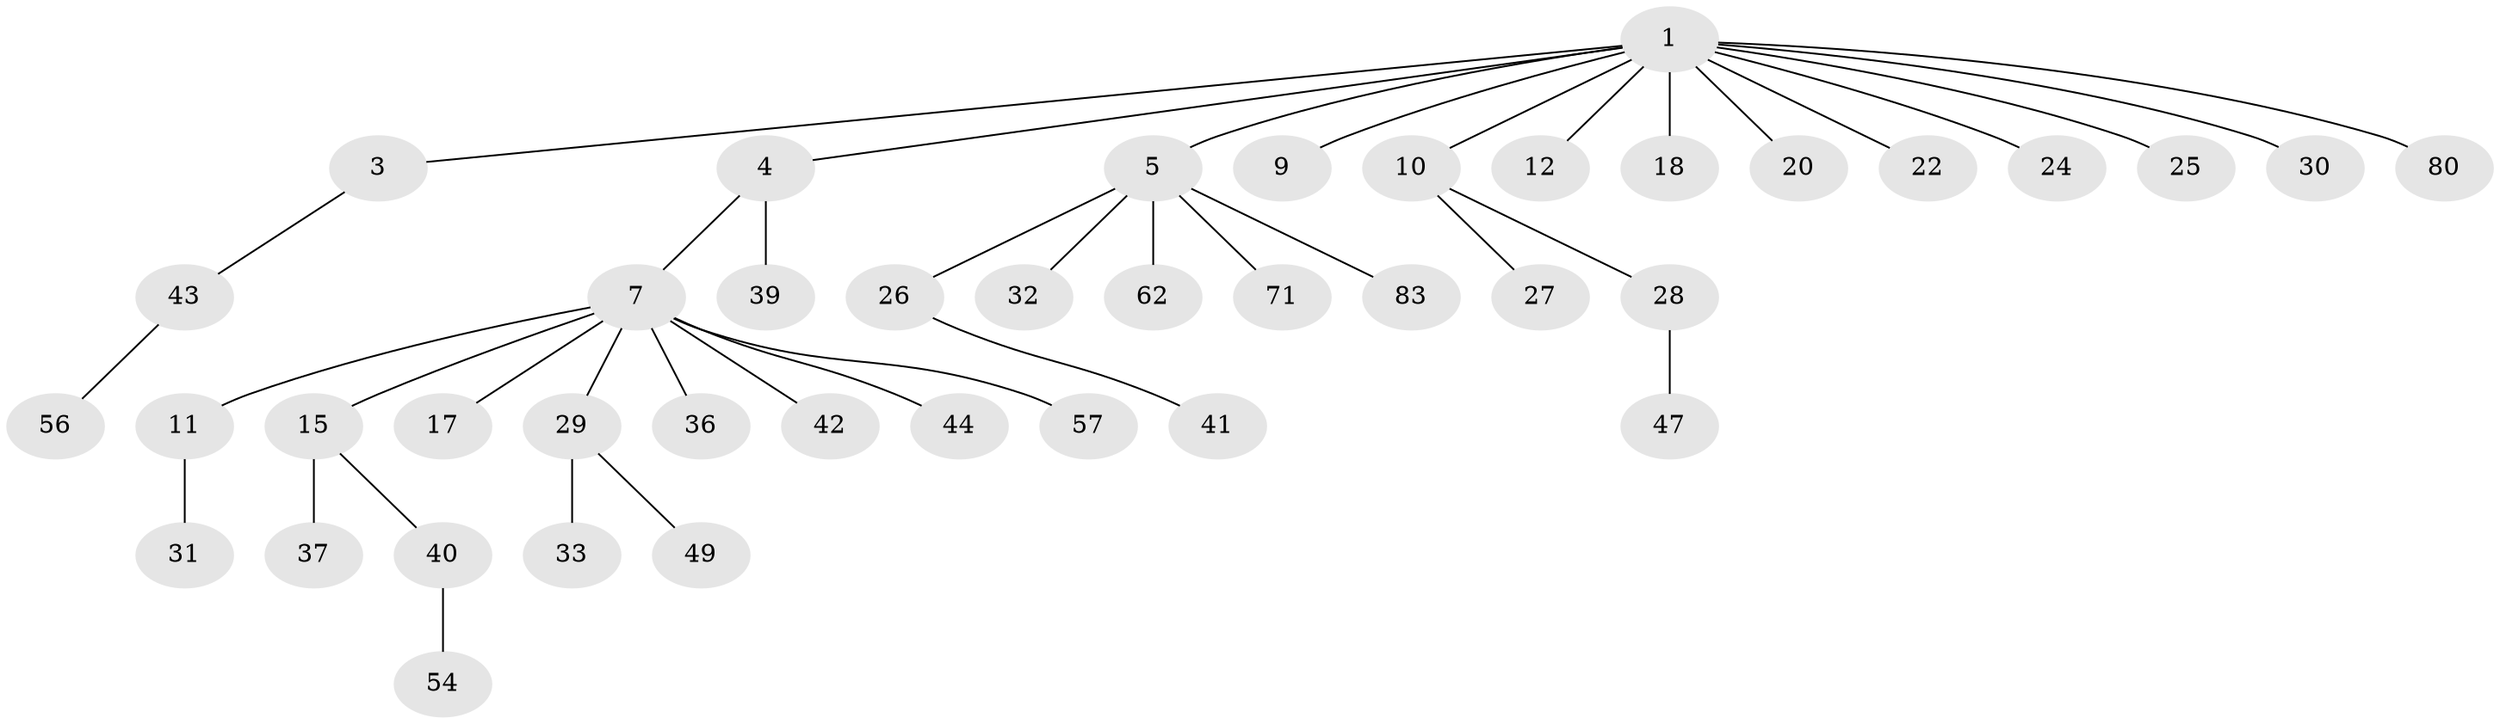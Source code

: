 // original degree distribution, {6: 0.024096385542168676, 9: 0.012048192771084338, 2: 0.21686746987951808, 3: 0.12048192771084337, 4: 0.08433734939759036, 5: 0.012048192771084338, 1: 0.5301204819277109}
// Generated by graph-tools (version 1.1) at 2025/15/03/09/25 04:15:39]
// undirected, 41 vertices, 40 edges
graph export_dot {
graph [start="1"]
  node [color=gray90,style=filled];
  1 [super="+2"];
  3 [super="+16"];
  4 [super="+23"];
  5 [super="+6"];
  7 [super="+8"];
  9 [super="+53"];
  10 [super="+61+77+13"];
  11 [super="+14"];
  12 [super="+76"];
  15 [super="+19+50"];
  17;
  18 [super="+35+70+74"];
  20;
  22 [super="+34+65"];
  24 [super="+81"];
  25 [super="+58+38+78"];
  26 [super="+52+63"];
  27;
  28 [super="+46+45"];
  29 [super="+64"];
  30;
  31 [super="+55"];
  32;
  33 [super="+73"];
  36;
  37 [super="+48"];
  39;
  40;
  41;
  42;
  43 [super="+51+82"];
  44;
  47 [super="+72+59"];
  49;
  54;
  56;
  57;
  62 [super="+79"];
  71;
  80;
  83;
  1 -- 10;
  1 -- 22;
  1 -- 25;
  1 -- 30;
  1 -- 80;
  1 -- 3;
  1 -- 4;
  1 -- 5;
  1 -- 9;
  1 -- 12;
  1 -- 18;
  1 -- 20;
  1 -- 24;
  3 -- 43;
  4 -- 7;
  4 -- 39;
  5 -- 62;
  5 -- 71;
  5 -- 32;
  5 -- 26;
  5 -- 83;
  7 -- 42;
  7 -- 44;
  7 -- 57;
  7 -- 17;
  7 -- 36;
  7 -- 11;
  7 -- 29;
  7 -- 15;
  10 -- 27;
  10 -- 28;
  11 -- 31;
  15 -- 40;
  15 -- 37;
  26 -- 41;
  28 -- 47;
  29 -- 33;
  29 -- 49;
  40 -- 54;
  43 -- 56;
}
